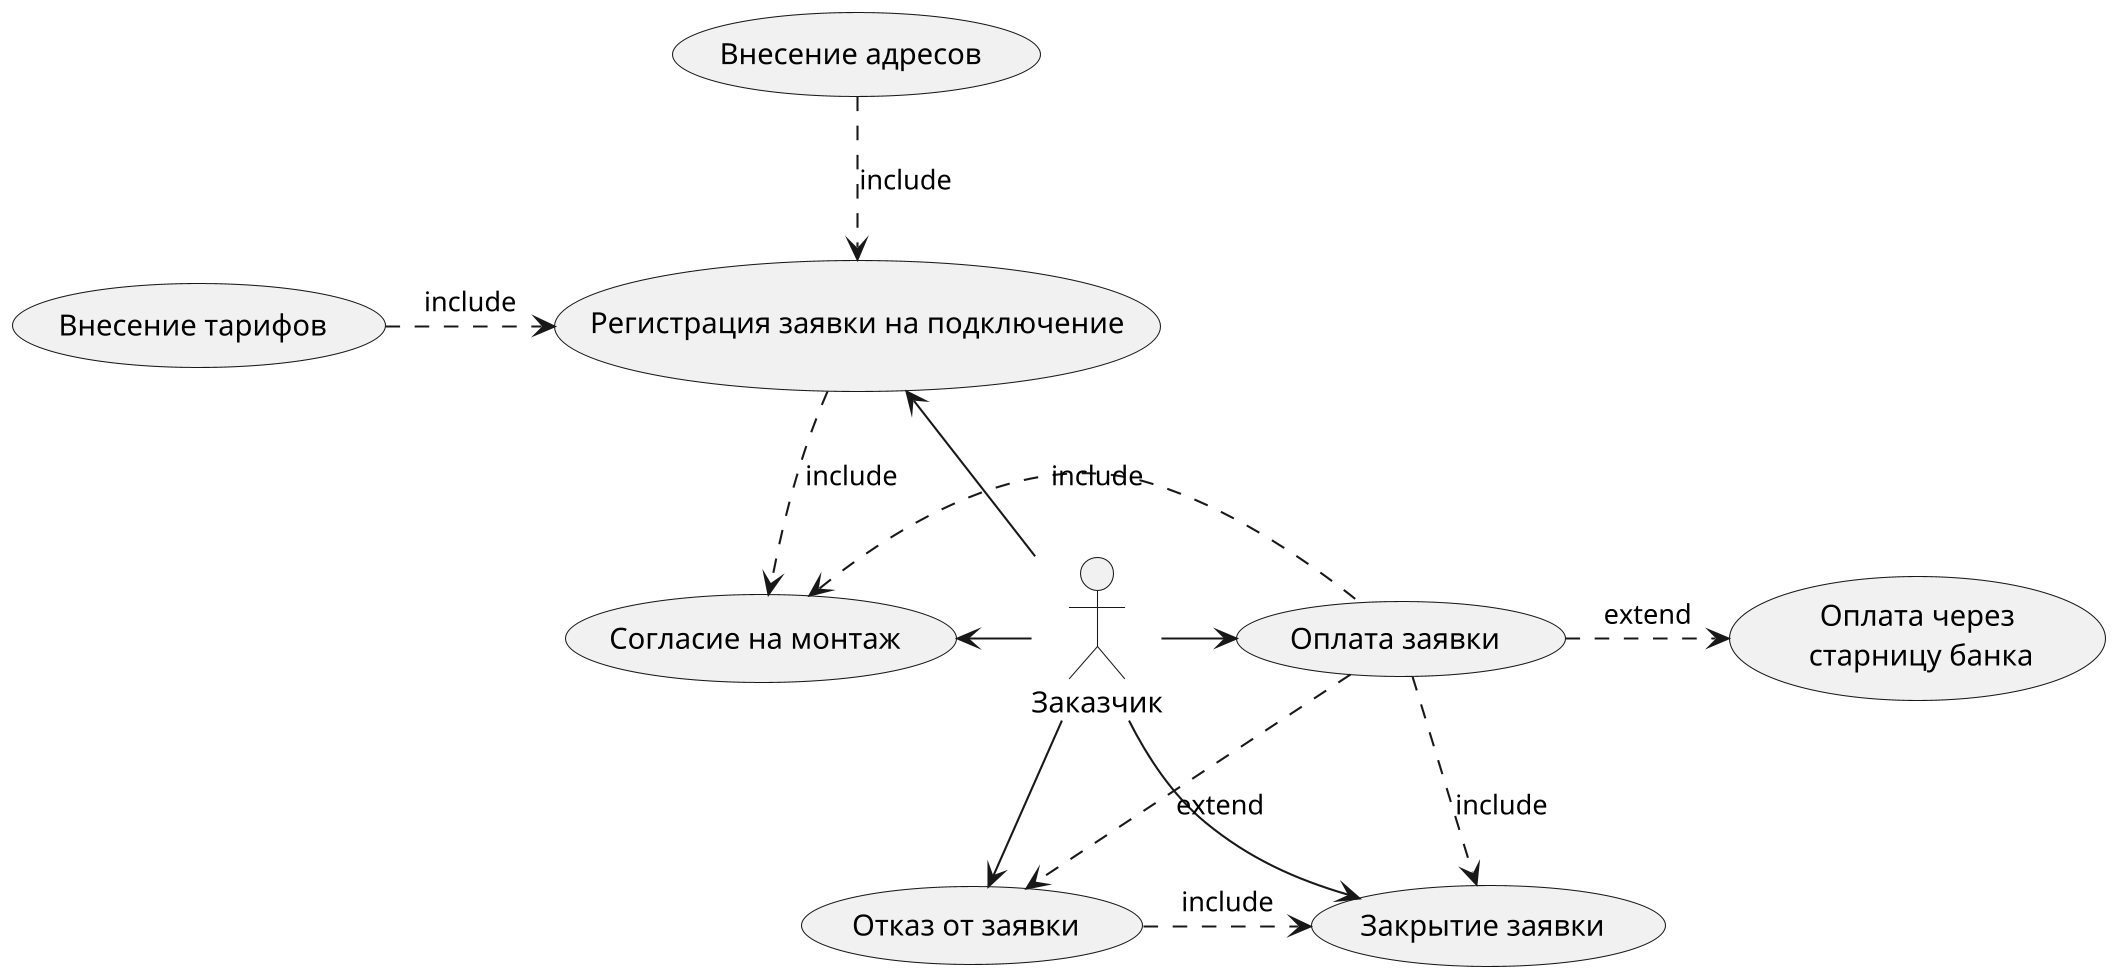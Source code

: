@startuml
skinparam dpi 200
actor Заказчик as A

usecase uc3 as "Регистрация заявки на подключение"
usecase uc4 as "Внесение адресов"
usecase uc5 as "Оплата заявки"
usecase uc6 as "Отказ от заявки"
usecase uc7 as "Внесение тарифов"
usecase uc8 as "Закрытие заявки"
usecase uc9 as "Оплата через\n старницу банка"
usecase uc10 as "Согласие на монтаж"
A -up-> (uc3)
A -right-> (uc5)
A -right-> (uc6)
A -down-> (uc8)
A -left->(uc10)
uc4 .down.> uc3 : include
uc7 .> uc3 : include
uc5 .> uc9 : extend
uc6 .> uc8 : include
uc5 .> uc8 : include
uc3 .down.> uc10 : include
uc5 .down.> uc6 : extend
uc10 <.right. uc5 : include
@enduml

@startuml
skinparam dpi 200
actor "Оператор КЦ" as A
usecase uc1 as "Регистрация заявки на подключение"
usecase uc2 as "Регистрация заявки на монтажные работы"
usecase uc3 as "Назначение операторов ТО"
usecase uc4 as "Назначение операторов МО"
usecase uc5 as "Закрытие заявки"
A -up-> (uc1)
A -down-> (uc2)
A -left-> (uc5)
uc1 .left.> uc2 : include
uc3 .down.> uc1 : include
uc4 .down.> uc2 : include
uc5 <.up. uc2 : include
@enduml

@startuml
skinparam dpi 200
actor "Оператор ТО" as A
usecase uc1 as "Внесение единиц\n оборудования и стоимости"
usecase uc2 as "Редактирование заявки"
usecase uc3 as "Завершение обработки"
A -right-> (uc2)
A -right-> (uc3)
uc2 .> uc1 : extend
uc1 .down.> uc3 : include
@enduml

@startuml
skinparam dpi 200
actor "Оператор МО" as A
usecase uc1 as "Внесение отчетности по монтажу"
usecase uc2 as "Редактирование заявки"
usecase uc3 as "Завершение обработки"
A -right-> (uc2)
A -right-> (uc3)
uc2 .> uc1 : extend
uc1 .down.> uc3 : include
@enduml